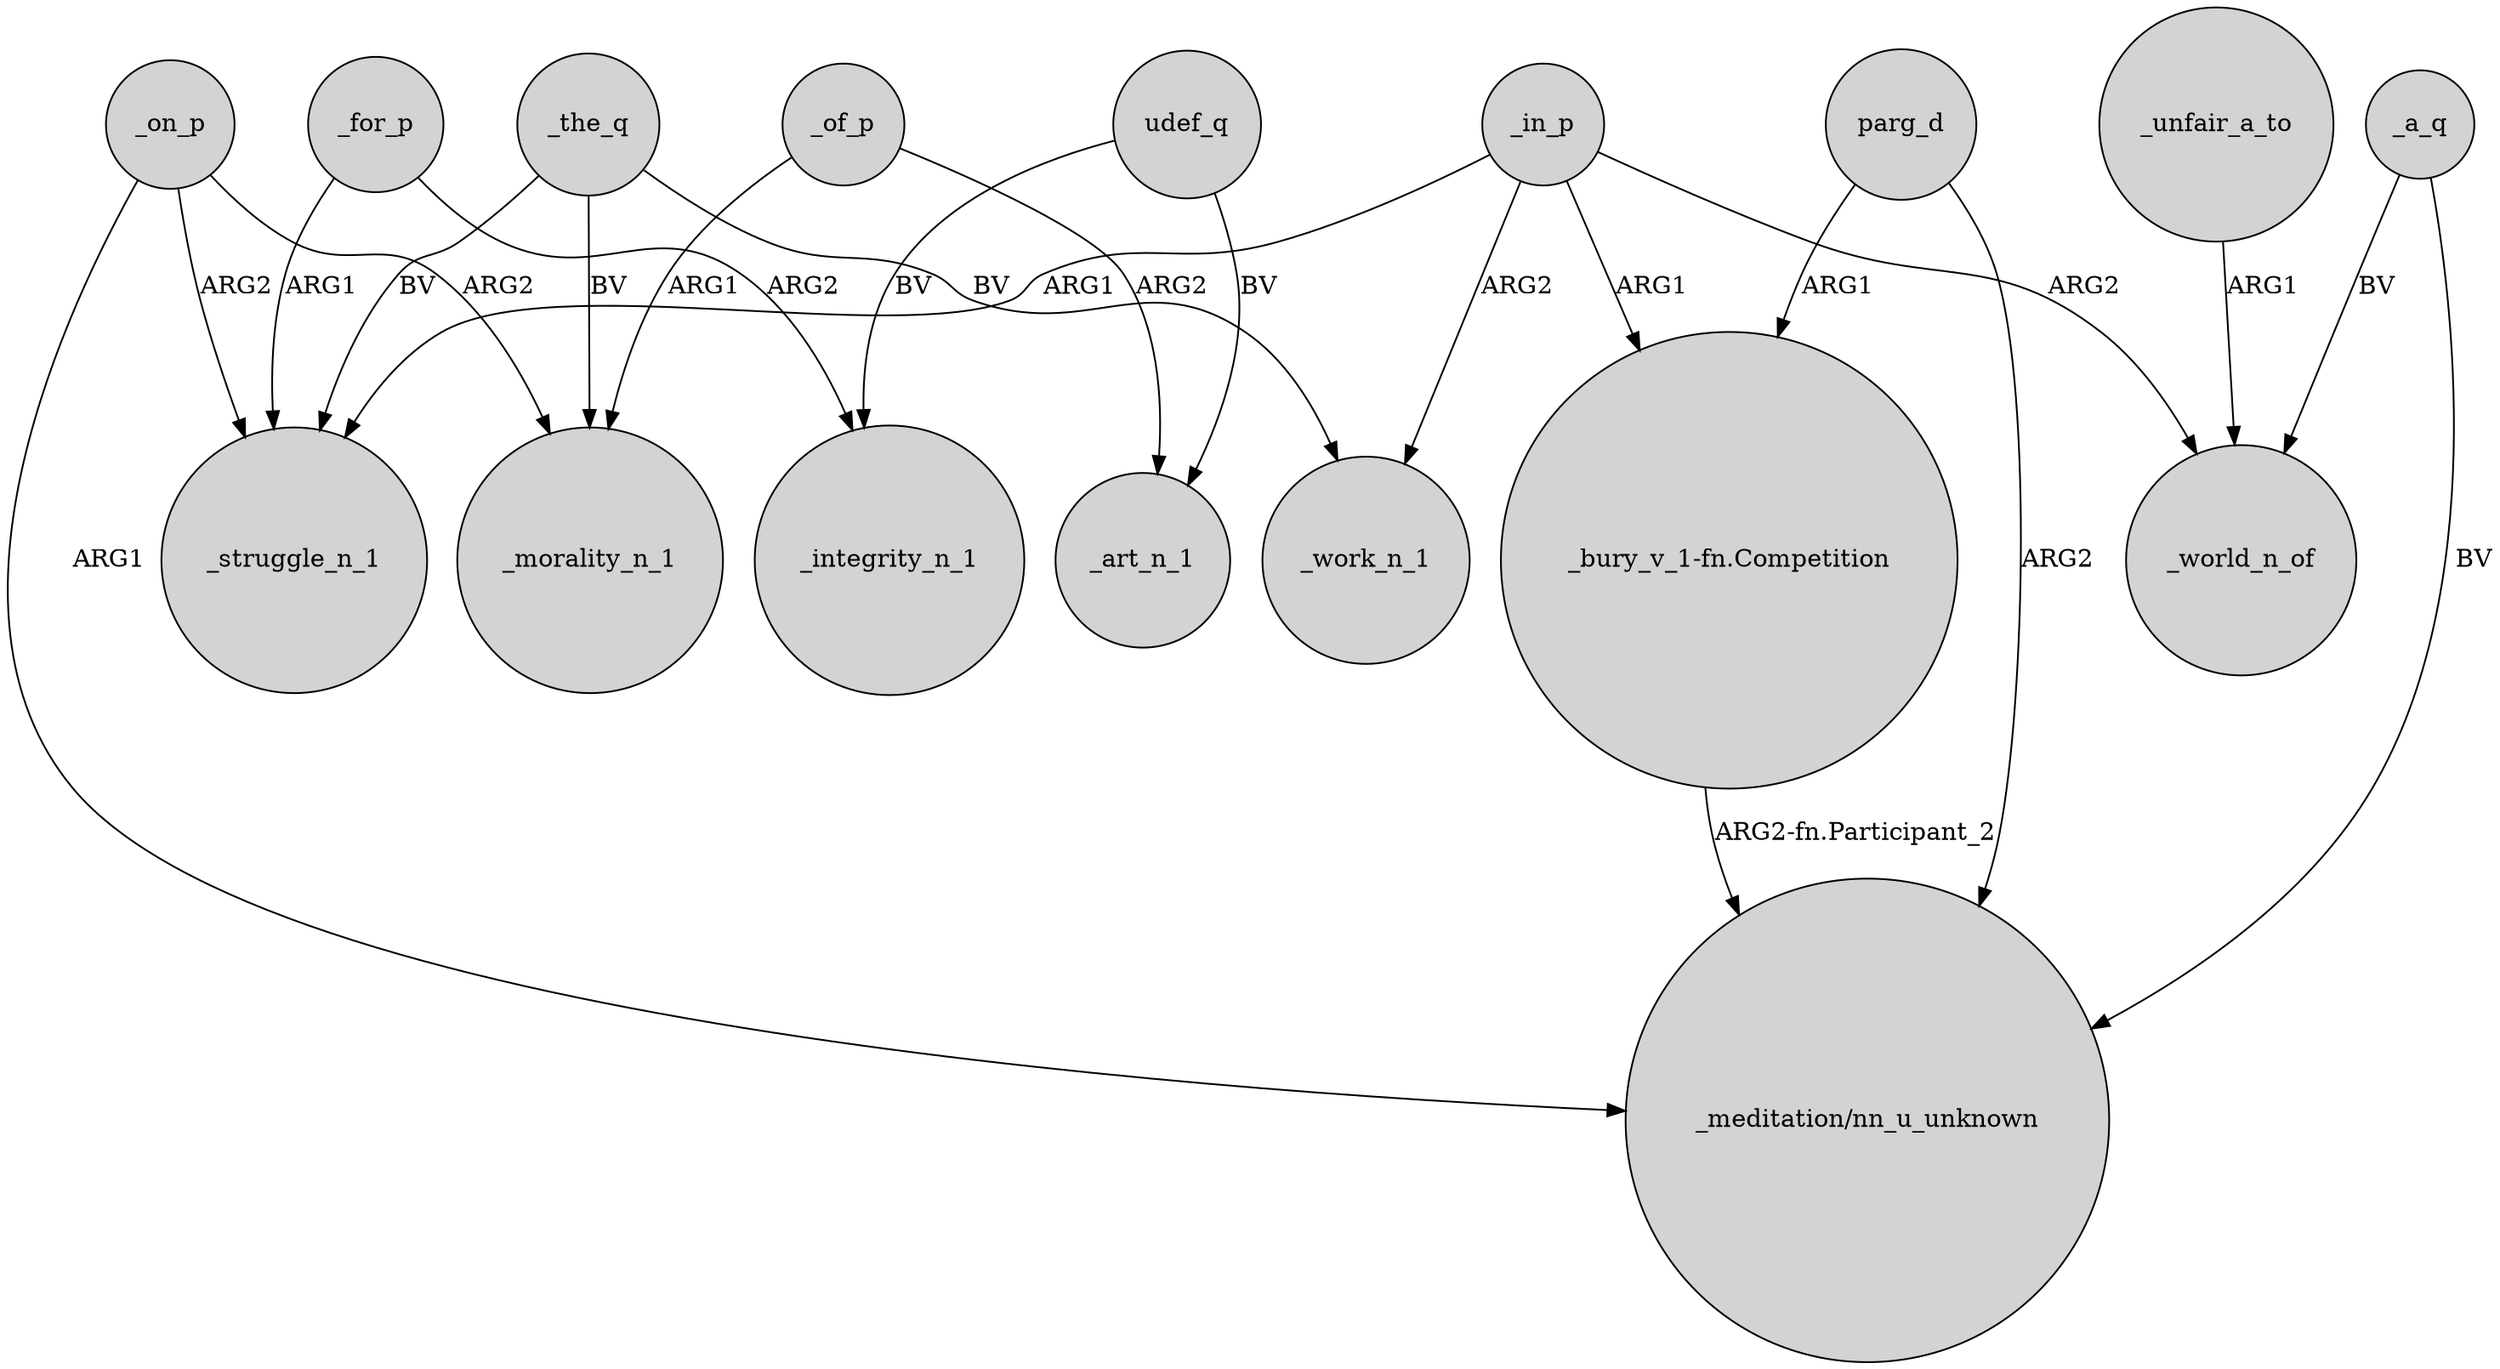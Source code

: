 digraph {
	node [shape=circle style=filled]
	_in_p -> _struggle_n_1 [label=ARG1]
	_of_p -> _morality_n_1 [label=ARG1]
	_on_p -> _struggle_n_1 [label=ARG2]
	_unfair_a_to -> _world_n_of [label=ARG1]
	_on_p -> "_meditation/nn_u_unknown" [label=ARG1]
	_for_p -> _struggle_n_1 [label=ARG1]
	parg_d -> "_meditation/nn_u_unknown" [label=ARG2]
	_a_q -> _world_n_of [label=BV]
	_in_p -> _world_n_of [label=ARG2]
	_of_p -> _art_n_1 [label=ARG2]
	_for_p -> _integrity_n_1 [label=ARG2]
	_a_q -> "_meditation/nn_u_unknown" [label=BV]
	parg_d -> "_bury_v_1-fn.Competition" [label=ARG1]
	_the_q -> _morality_n_1 [label=BV]
	_on_p -> _morality_n_1 [label=ARG2]
	"_bury_v_1-fn.Competition" -> "_meditation/nn_u_unknown" [label="ARG2-fn.Participant_2"]
	udef_q -> _integrity_n_1 [label=BV]
	_in_p -> _work_n_1 [label=ARG2]
	_the_q -> _work_n_1 [label=BV]
	udef_q -> _art_n_1 [label=BV]
	_in_p -> "_bury_v_1-fn.Competition" [label=ARG1]
	_the_q -> _struggle_n_1 [label=BV]
}
